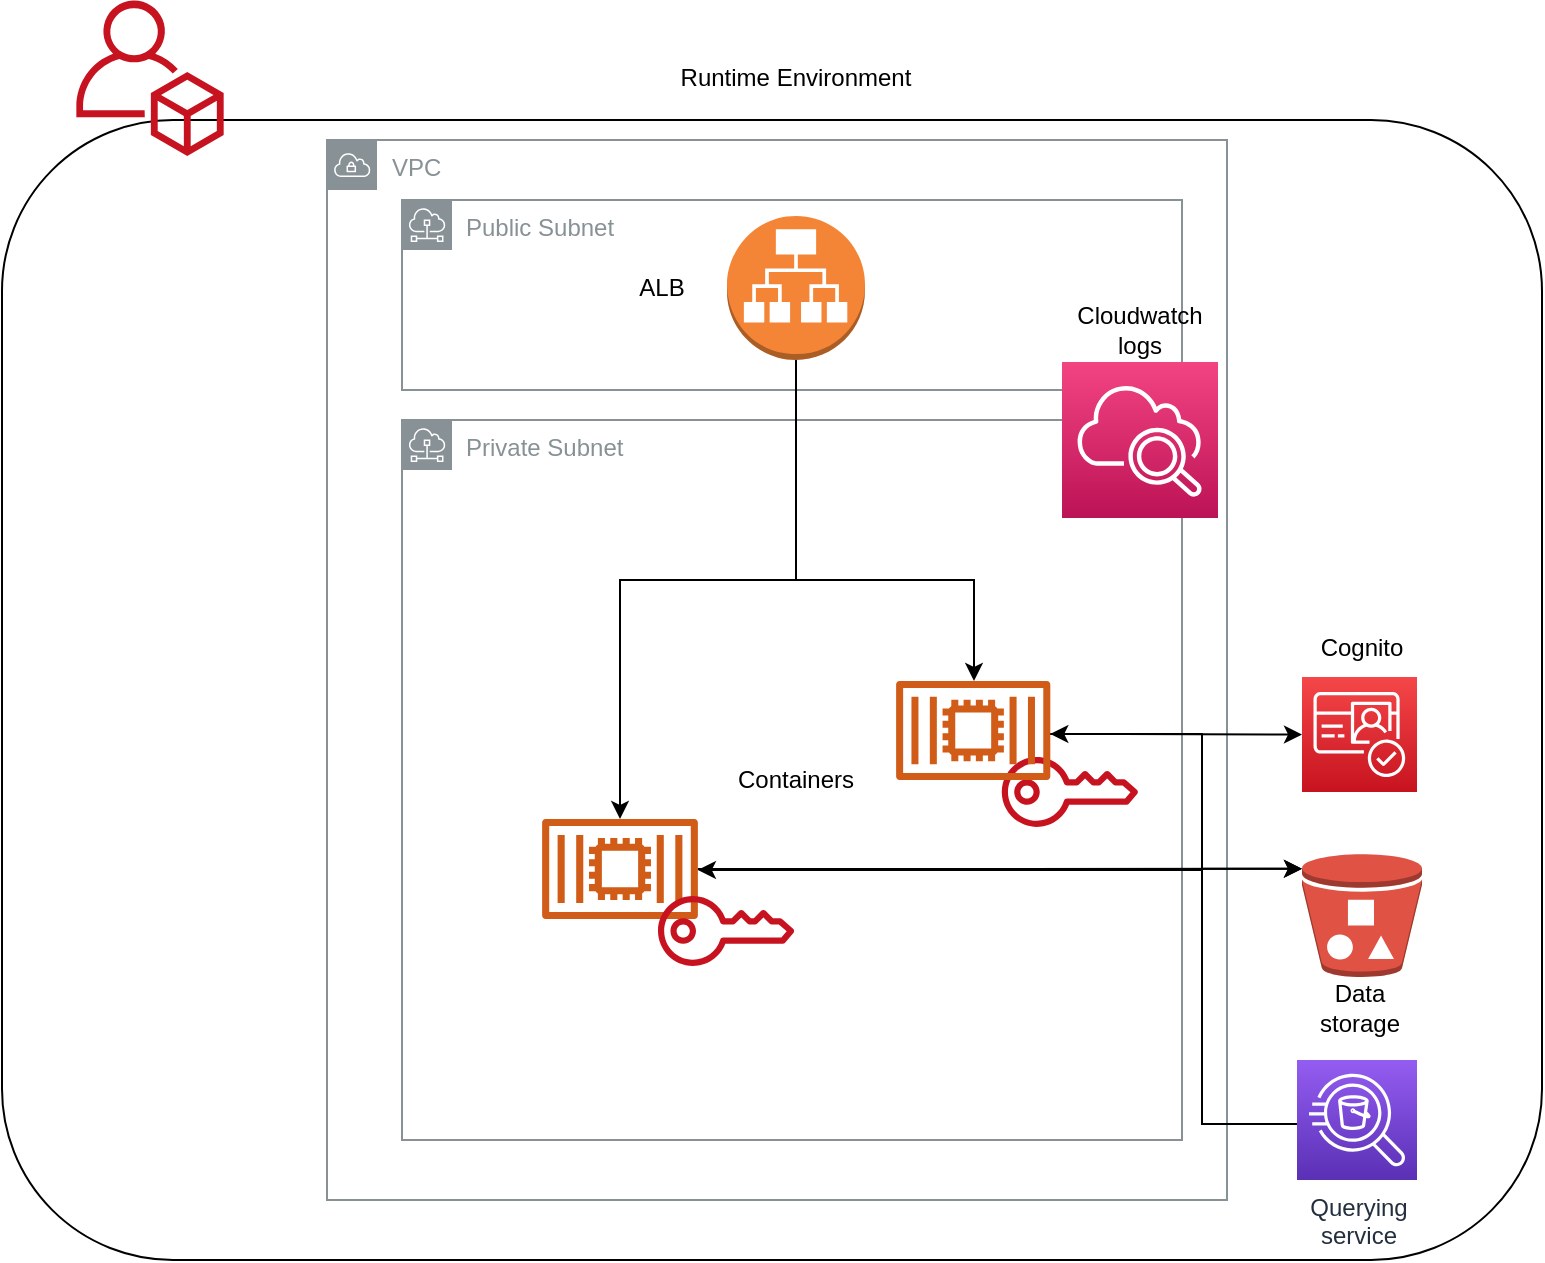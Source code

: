 <mxfile version="16.6.1" type="device"><diagram id="K40IkdBUgf9wXKWKcoKk" name="Page-1"><mxGraphModel dx="2621" dy="2037" grid="1" gridSize="10" guides="1" tooltips="1" connect="1" arrows="1" fold="1" page="1" pageScale="1" pageWidth="827" pageHeight="1169" math="0" shadow="0"><root><mxCell id="0"/><mxCell id="1" parent="0"/><mxCell id="CWHizgH7kkoAthJY3xgb-1" value="" style="rounded=1;whiteSpace=wrap;html=1;" parent="1" vertex="1"><mxGeometry x="-810" y="-990" width="770" height="570" as="geometry"/></mxCell><mxCell id="EsGFKOaVzFaArgDe1AL7-1" value="Public Subnet" style="outlineConnect=0;gradientColor=none;html=1;whiteSpace=wrap;fontSize=12;fontStyle=0;shape=mxgraph.aws4.group;grIcon=mxgraph.aws4.group_subnet;strokeColor=#879196;fillColor=none;verticalAlign=top;align=left;spacingLeft=30;fontColor=#879196;dashed=0;" parent="1" vertex="1"><mxGeometry x="-610" y="-950" width="390" height="95" as="geometry"/></mxCell><mxCell id="CWHizgH7kkoAthJY3xgb-5" value="VPC" style="outlineConnect=0;gradientColor=none;html=1;whiteSpace=wrap;fontSize=12;fontStyle=0;shape=mxgraph.aws4.group;grIcon=mxgraph.aws4.group_vpc;strokeColor=#879196;fillColor=none;verticalAlign=top;align=left;spacingLeft=30;fontColor=#879196;dashed=0;" parent="1" vertex="1"><mxGeometry x="-647.5" y="-980" width="450" height="530" as="geometry"/></mxCell><mxCell id="CWHizgH7kkoAthJY3xgb-9" value="Private Subnet" style="outlineConnect=0;gradientColor=none;html=1;whiteSpace=wrap;fontSize=12;fontStyle=0;shape=mxgraph.aws4.group;grIcon=mxgraph.aws4.group_subnet;strokeColor=#879196;fillColor=none;verticalAlign=top;align=left;spacingLeft=30;fontColor=#879196;dashed=0;" parent="1" vertex="1"><mxGeometry x="-610" y="-840" width="390" height="360" as="geometry"/></mxCell><mxCell id="UxOjA53hlv-2YxiLxntG-24" style="edgeStyle=orthogonalEdgeStyle;rounded=0;orthogonalLoop=1;jettySize=auto;html=1;entryX=0;entryY=0.12;entryDx=0;entryDy=0;entryPerimeter=0;" parent="1" source="CWHizgH7kkoAthJY3xgb-2" target="CWHizgH7kkoAthJY3xgb-10" edge="1"><mxGeometry relative="1" as="geometry"/></mxCell><mxCell id="CWHizgH7kkoAthJY3xgb-2" value="" style="outlineConnect=0;fontColor=#232F3E;gradientColor=none;fillColor=#D05C17;strokeColor=none;dashed=0;verticalLabelPosition=bottom;verticalAlign=top;align=center;html=1;fontSize=12;fontStyle=0;aspect=fixed;pointerEvents=1;shape=mxgraph.aws4.container_2;" parent="1" vertex="1"><mxGeometry x="-540" y="-640.5" width="78" height="50" as="geometry"/></mxCell><mxCell id="CWHizgH7kkoAthJY3xgb-3" value="" style="outlineConnect=0;fontColor=#232F3E;gradientColor=none;fillColor=#C7131F;strokeColor=none;dashed=0;verticalLabelPosition=bottom;verticalAlign=top;align=center;html=1;fontSize=12;fontStyle=0;aspect=fixed;pointerEvents=1;shape=mxgraph.aws4.addon;" parent="1" vertex="1"><mxGeometry x="-310.12" y="-671.5" width="68.25" height="35" as="geometry"/></mxCell><mxCell id="CWHizgH7kkoAthJY3xgb-4" value="" style="outlineConnect=0;fontColor=#232F3E;gradientColor=none;fillColor=#C7131F;strokeColor=none;dashed=0;verticalLabelPosition=bottom;verticalAlign=top;align=center;html=1;fontSize=12;fontStyle=0;aspect=fixed;pointerEvents=1;shape=mxgraph.aws4.organizations_account;" parent="1" vertex="1"><mxGeometry x="-773" y="-1050" width="74" height="78" as="geometry"/></mxCell><mxCell id="JY6galQvSjxCfRFLyQRM-3" style="edgeStyle=orthogonalEdgeStyle;rounded=0;orthogonalLoop=1;jettySize=auto;html=1;" edge="1" parent="1" source="CWHizgH7kkoAthJY3xgb-6" target="CWHizgH7kkoAthJY3xgb-2"><mxGeometry relative="1" as="geometry"><Array as="points"><mxPoint x="-413" y="-760"/><mxPoint x="-501" y="-760"/></Array></mxGeometry></mxCell><mxCell id="JY6galQvSjxCfRFLyQRM-4" style="edgeStyle=orthogonalEdgeStyle;rounded=0;orthogonalLoop=1;jettySize=auto;html=1;" edge="1" parent="1" source="CWHizgH7kkoAthJY3xgb-6" target="CWHizgH7kkoAthJY3xgb-8"><mxGeometry relative="1" as="geometry"><Array as="points"><mxPoint x="-413" y="-760"/><mxPoint x="-324" y="-760"/></Array></mxGeometry></mxCell><mxCell id="CWHizgH7kkoAthJY3xgb-6" value="" style="outlineConnect=0;dashed=0;verticalLabelPosition=bottom;verticalAlign=top;align=center;html=1;shape=mxgraph.aws3.application_load_balancer;fillColor=#F58536;gradientColor=none;" parent="1" vertex="1"><mxGeometry x="-447.5" y="-942" width="69" height="72" as="geometry"/></mxCell><mxCell id="UxOjA53hlv-2YxiLxntG-25" style="edgeStyle=orthogonalEdgeStyle;rounded=0;orthogonalLoop=1;jettySize=auto;html=1;entryX=0;entryY=0.12;entryDx=0;entryDy=0;entryPerimeter=0;" parent="1" source="CWHizgH7kkoAthJY3xgb-8" target="CWHizgH7kkoAthJY3xgb-10" edge="1"><mxGeometry relative="1" as="geometry"><Array as="points"><mxPoint x="-210" y="-683"/><mxPoint x="-210" y="-616"/></Array></mxGeometry></mxCell><mxCell id="UxOjA53hlv-2YxiLxntG-27" style="edgeStyle=orthogonalEdgeStyle;rounded=0;orthogonalLoop=1;jettySize=auto;html=1;entryX=0;entryY=0.5;entryDx=0;entryDy=0;entryPerimeter=0;" parent="1" source="CWHizgH7kkoAthJY3xgb-8" target="UxOjA53hlv-2YxiLxntG-15" edge="1"><mxGeometry relative="1" as="geometry"><Array as="points"><mxPoint x="-250" y="-683"/><mxPoint x="-250" y="-683"/></Array></mxGeometry></mxCell><mxCell id="CWHizgH7kkoAthJY3xgb-8" value="" style="outlineConnect=0;fontColor=#232F3E;gradientColor=none;fillColor=#D05C17;strokeColor=none;dashed=0;verticalLabelPosition=bottom;verticalAlign=top;align=center;html=1;fontSize=12;fontStyle=0;aspect=fixed;pointerEvents=1;shape=mxgraph.aws4.container_2;" parent="1" vertex="1"><mxGeometry x="-363" y="-709.5" width="77.21" height="49.5" as="geometry"/></mxCell><mxCell id="CWHizgH7kkoAthJY3xgb-10" value="" style="outlineConnect=0;dashed=0;verticalLabelPosition=bottom;verticalAlign=top;align=center;html=1;shape=mxgraph.aws3.bucket_with_objects;fillColor=#E05243;gradientColor=none;" parent="1" vertex="1"><mxGeometry x="-160" y="-623" width="60" height="61.5" as="geometry"/></mxCell><mxCell id="CWHizgH7kkoAthJY3xgb-11" value="" style="outlineConnect=0;fontColor=#232F3E;gradientColor=none;fillColor=#C7131F;strokeColor=none;dashed=0;verticalLabelPosition=bottom;verticalAlign=top;align=center;html=1;fontSize=12;fontStyle=0;aspect=fixed;pointerEvents=1;shape=mxgraph.aws4.addon;" parent="1" vertex="1"><mxGeometry x="-482" y="-602" width="68.25" height="35" as="geometry"/></mxCell><mxCell id="CWHizgH7kkoAthJY3xgb-12" value="Runtime Environment" style="text;html=1;strokeColor=none;fillColor=none;align=center;verticalAlign=middle;whiteSpace=wrap;rounded=0;" parent="1" vertex="1"><mxGeometry x="-493" y="-1031" width="160" height="40" as="geometry"/></mxCell><mxCell id="UxOjA53hlv-2YxiLxntG-5" value="ALB" style="text;html=1;strokeColor=none;fillColor=none;align=center;verticalAlign=middle;whiteSpace=wrap;rounded=0;" parent="1" vertex="1"><mxGeometry x="-510" y="-921" width="60" height="30" as="geometry"/></mxCell><mxCell id="UxOjA53hlv-2YxiLxntG-9" value="Containers" style="text;html=1;strokeColor=none;fillColor=none;align=center;verticalAlign=middle;whiteSpace=wrap;rounded=0;" parent="1" vertex="1"><mxGeometry x="-443" y="-675" width="60" height="30" as="geometry"/></mxCell><mxCell id="UxOjA53hlv-2YxiLxntG-10" value="" style="sketch=0;points=[[0,0,0],[0.25,0,0],[0.5,0,0],[0.75,0,0],[1,0,0],[0,1,0],[0.25,1,0],[0.5,1,0],[0.75,1,0],[1,1,0],[0,0.25,0],[0,0.5,0],[0,0.75,0],[1,0.25,0],[1,0.5,0],[1,0.75,0]];points=[[0,0,0],[0.25,0,0],[0.5,0,0],[0.75,0,0],[1,0,0],[0,1,0],[0.25,1,0],[0.5,1,0],[0.75,1,0],[1,1,0],[0,0.25,0],[0,0.5,0],[0,0.75,0],[1,0.25,0],[1,0.5,0],[1,0.75,0]];outlineConnect=0;fontColor=#232F3E;gradientColor=#F34482;gradientDirection=north;fillColor=#BC1356;strokeColor=#ffffff;dashed=0;verticalLabelPosition=bottom;verticalAlign=top;align=center;html=1;fontSize=12;fontStyle=0;aspect=fixed;shape=mxgraph.aws4.resourceIcon;resIcon=mxgraph.aws4.cloudwatch_2;" parent="1" vertex="1"><mxGeometry x="-280" y="-869" width="78" height="78" as="geometry"/></mxCell><mxCell id="UxOjA53hlv-2YxiLxntG-11" value="Data storage" style="text;html=1;strokeColor=none;fillColor=none;align=center;verticalAlign=middle;whiteSpace=wrap;rounded=0;" parent="1" vertex="1"><mxGeometry x="-161.25" y="-561.5" width="60" height="30" as="geometry"/></mxCell><mxCell id="UxOjA53hlv-2YxiLxntG-12" value="Cloudwatch logs" style="text;html=1;strokeColor=none;fillColor=none;align=center;verticalAlign=middle;whiteSpace=wrap;rounded=0;" parent="1" vertex="1"><mxGeometry x="-271" y="-900" width="60" height="30" as="geometry"/></mxCell><mxCell id="UxOjA53hlv-2YxiLxntG-15" value="" style="sketch=0;points=[[0,0,0],[0.25,0,0],[0.5,0,0],[0.75,0,0],[1,0,0],[0,1,0],[0.25,1,0],[0.5,1,0],[0.75,1,0],[1,1,0],[0,0.25,0],[0,0.5,0],[0,0.75,0],[1,0.25,0],[1,0.5,0],[1,0.75,0]];outlineConnect=0;fontColor=#232F3E;gradientColor=#F54749;gradientDirection=north;fillColor=#C7131F;strokeColor=#ffffff;dashed=0;verticalLabelPosition=bottom;verticalAlign=top;align=center;html=1;fontSize=12;fontStyle=0;aspect=fixed;shape=mxgraph.aws4.resourceIcon;resIcon=mxgraph.aws4.cognito;" parent="1" vertex="1"><mxGeometry x="-160" y="-711.5" width="57.5" height="57.5" as="geometry"/></mxCell><mxCell id="UxOjA53hlv-2YxiLxntG-16" value="Cognito" style="text;html=1;strokeColor=none;fillColor=none;align=center;verticalAlign=middle;whiteSpace=wrap;rounded=0;" parent="1" vertex="1"><mxGeometry x="-160" y="-741.5" width="60" height="30" as="geometry"/></mxCell><mxCell id="JY6galQvSjxCfRFLyQRM-5" style="edgeStyle=orthogonalEdgeStyle;rounded=0;orthogonalLoop=1;jettySize=auto;html=1;" edge="1" parent="1"><mxGeometry relative="1" as="geometry"><mxPoint x="-162.5" y="-488" as="sourcePoint"/><mxPoint x="-285.848" y="-683" as="targetPoint"/><Array as="points"><mxPoint x="-210" y="-488"/><mxPoint x="-210" y="-683"/></Array></mxGeometry></mxCell><mxCell id="JY6galQvSjxCfRFLyQRM-9" style="edgeStyle=orthogonalEdgeStyle;rounded=0;orthogonalLoop=1;jettySize=auto;html=1;" edge="1" parent="1" target="CWHizgH7kkoAthJY3xgb-2"><mxGeometry relative="1" as="geometry"><mxPoint x="-162.5" y="-488" as="sourcePoint"/><mxPoint x="-380" y="-588" as="targetPoint"/><Array as="points"><mxPoint x="-210" y="-488"/><mxPoint x="-210" y="-615"/></Array></mxGeometry></mxCell><mxCell id="Aw_FEifsYB2uMwn_hwCa-1" value="Querying &lt;br&gt;service" style="sketch=0;points=[[0,0,0],[0.25,0,0],[0.5,0,0],[0.75,0,0],[1,0,0],[0,1,0],[0.25,1,0],[0.5,1,0],[0.75,1,0],[1,1,0],[0,0.25,0],[0,0.5,0],[0,0.75,0],[1,0.25,0],[1,0.5,0],[1,0.75,0]];outlineConnect=0;fontColor=#232F3E;gradientColor=#945DF2;gradientDirection=north;fillColor=#5A30B5;strokeColor=#ffffff;dashed=0;verticalLabelPosition=bottom;verticalAlign=top;align=center;html=1;fontSize=12;fontStyle=0;aspect=fixed;shape=mxgraph.aws4.resourceIcon;resIcon=mxgraph.aws4.athena;" parent="1" vertex="1"><mxGeometry x="-162.5" y="-520" width="60" height="60" as="geometry"/></mxCell></root></mxGraphModel></diagram></mxfile>